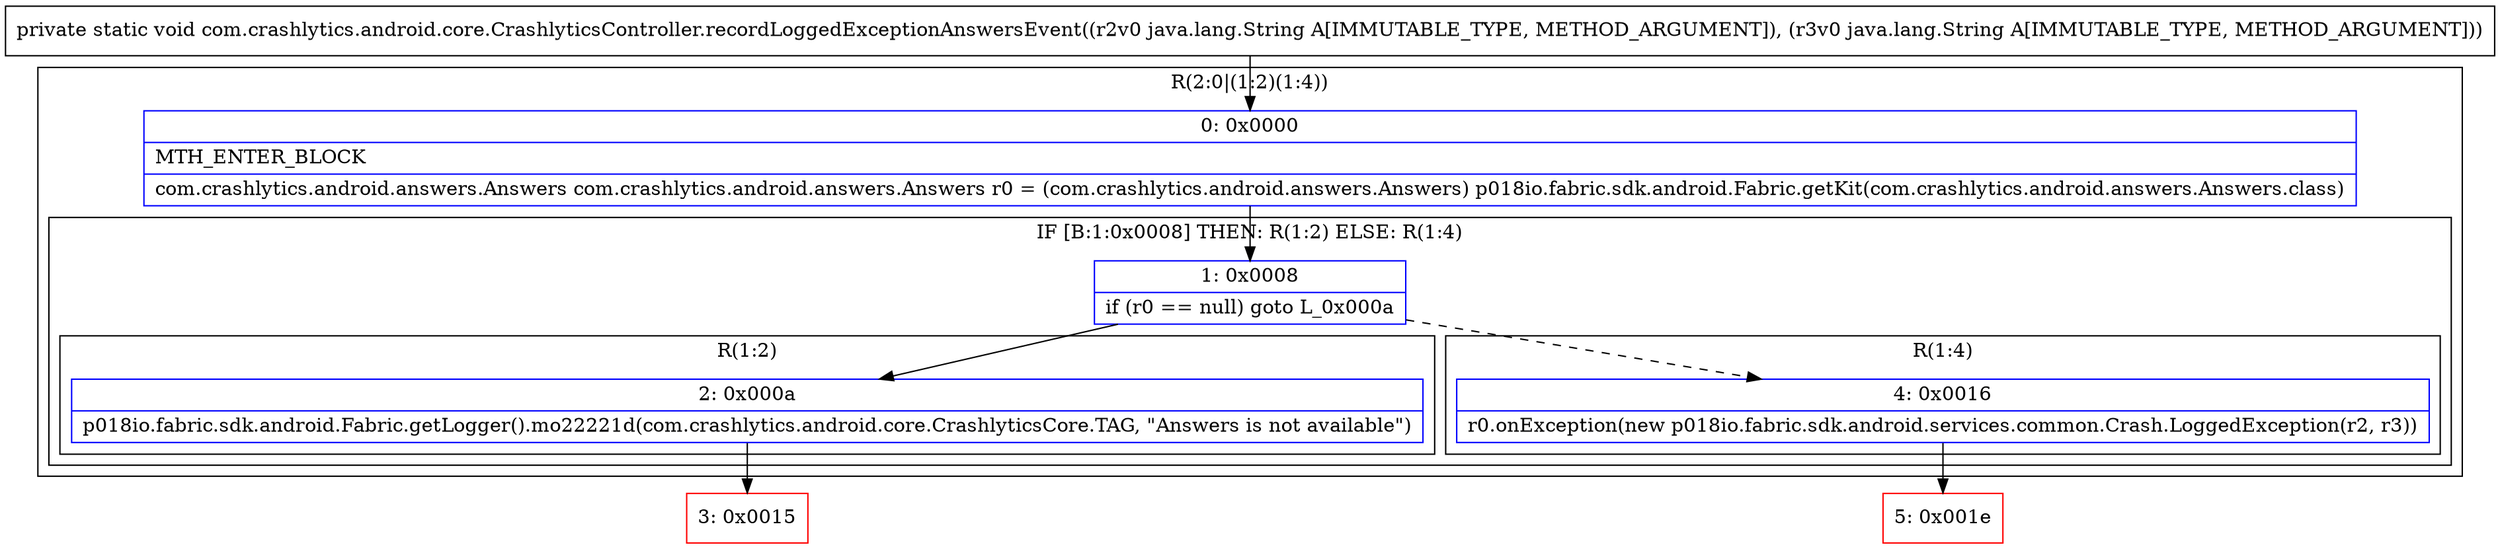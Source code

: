digraph "CFG forcom.crashlytics.android.core.CrashlyticsController.recordLoggedExceptionAnswersEvent(Ljava\/lang\/String;Ljava\/lang\/String;)V" {
subgraph cluster_Region_1328762601 {
label = "R(2:0|(1:2)(1:4))";
node [shape=record,color=blue];
Node_0 [shape=record,label="{0\:\ 0x0000|MTH_ENTER_BLOCK\l|com.crashlytics.android.answers.Answers com.crashlytics.android.answers.Answers r0 = (com.crashlytics.android.answers.Answers) p018io.fabric.sdk.android.Fabric.getKit(com.crashlytics.android.answers.Answers.class)\l}"];
subgraph cluster_IfRegion_2139799052 {
label = "IF [B:1:0x0008] THEN: R(1:2) ELSE: R(1:4)";
node [shape=record,color=blue];
Node_1 [shape=record,label="{1\:\ 0x0008|if (r0 == null) goto L_0x000a\l}"];
subgraph cluster_Region_1863424930 {
label = "R(1:2)";
node [shape=record,color=blue];
Node_2 [shape=record,label="{2\:\ 0x000a|p018io.fabric.sdk.android.Fabric.getLogger().mo22221d(com.crashlytics.android.core.CrashlyticsCore.TAG, \"Answers is not available\")\l}"];
}
subgraph cluster_Region_323461466 {
label = "R(1:4)";
node [shape=record,color=blue];
Node_4 [shape=record,label="{4\:\ 0x0016|r0.onException(new p018io.fabric.sdk.android.services.common.Crash.LoggedException(r2, r3))\l}"];
}
}
}
Node_3 [shape=record,color=red,label="{3\:\ 0x0015}"];
Node_5 [shape=record,color=red,label="{5\:\ 0x001e}"];
MethodNode[shape=record,label="{private static void com.crashlytics.android.core.CrashlyticsController.recordLoggedExceptionAnswersEvent((r2v0 java.lang.String A[IMMUTABLE_TYPE, METHOD_ARGUMENT]), (r3v0 java.lang.String A[IMMUTABLE_TYPE, METHOD_ARGUMENT])) }"];
MethodNode -> Node_0;
Node_0 -> Node_1;
Node_1 -> Node_2;
Node_1 -> Node_4[style=dashed];
Node_2 -> Node_3;
Node_4 -> Node_5;
}

